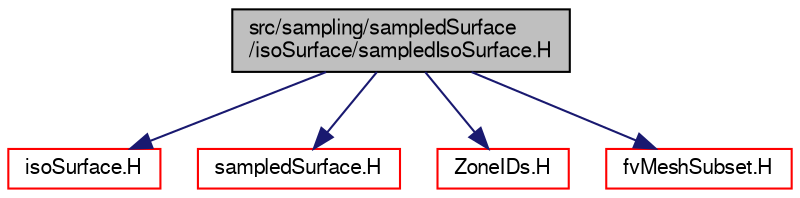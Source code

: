 digraph "src/sampling/sampledSurface/isoSurface/sampledIsoSurface.H"
{
  bgcolor="transparent";
  edge [fontname="FreeSans",fontsize="10",labelfontname="FreeSans",labelfontsize="10"];
  node [fontname="FreeSans",fontsize="10",shape=record];
  Node0 [label="src/sampling/sampledSurface\l/isoSurface/sampledIsoSurface.H",height=0.2,width=0.4,color="black", fillcolor="grey75", style="filled", fontcolor="black"];
  Node0 -> Node1 [color="midnightblue",fontsize="10",style="solid",fontname="FreeSans"];
  Node1 [label="isoSurface.H",height=0.2,width=0.4,color="red",URL="$a14705.html"];
  Node0 -> Node323 [color="midnightblue",fontsize="10",style="solid",fontname="FreeSans"];
  Node323 [label="sampledSurface.H",height=0.2,width=0.4,color="red",URL="$a14777.html"];
  Node0 -> Node348 [color="midnightblue",fontsize="10",style="solid",fontname="FreeSans"];
  Node348 [label="ZoneIDs.H",height=0.2,width=0.4,color="red",URL="$a11147.html"];
  Node0 -> Node350 [color="midnightblue",fontsize="10",style="solid",fontname="FreeSans"];
  Node350 [label="fvMeshSubset.H",height=0.2,width=0.4,color="red",URL="$a03563.html"];
}
